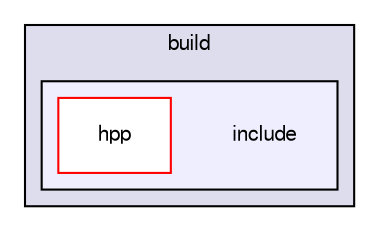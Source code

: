 digraph "include" {
  compound=true
  node [ fontsize="10", fontname="FreeSans"];
  edge [ labelfontsize="10", labelfontname="FreeSans"];
  subgraph clusterdir_4fef79e7177ba769987a8da36c892c5f {
    graph [ bgcolor="#ddddee", pencolor="black", label="build" fontname="FreeSans", fontsize="10", URL="dir_4fef79e7177ba769987a8da36c892c5f.html"]
  subgraph clusterdir_8f2980731aba7ec7b9fcae5764f196e3 {
    graph [ bgcolor="#eeeeff", pencolor="black", label="" URL="dir_8f2980731aba7ec7b9fcae5764f196e3.html"];
    dir_8f2980731aba7ec7b9fcae5764f196e3 [shape=plaintext label="include"];
    dir_c4acc8125a68a1581c9300f24bbe91b7 [shape=box label="hpp" color="red" fillcolor="white" style="filled" URL="dir_c4acc8125a68a1581c9300f24bbe91b7.html"];
  }
  }
}
